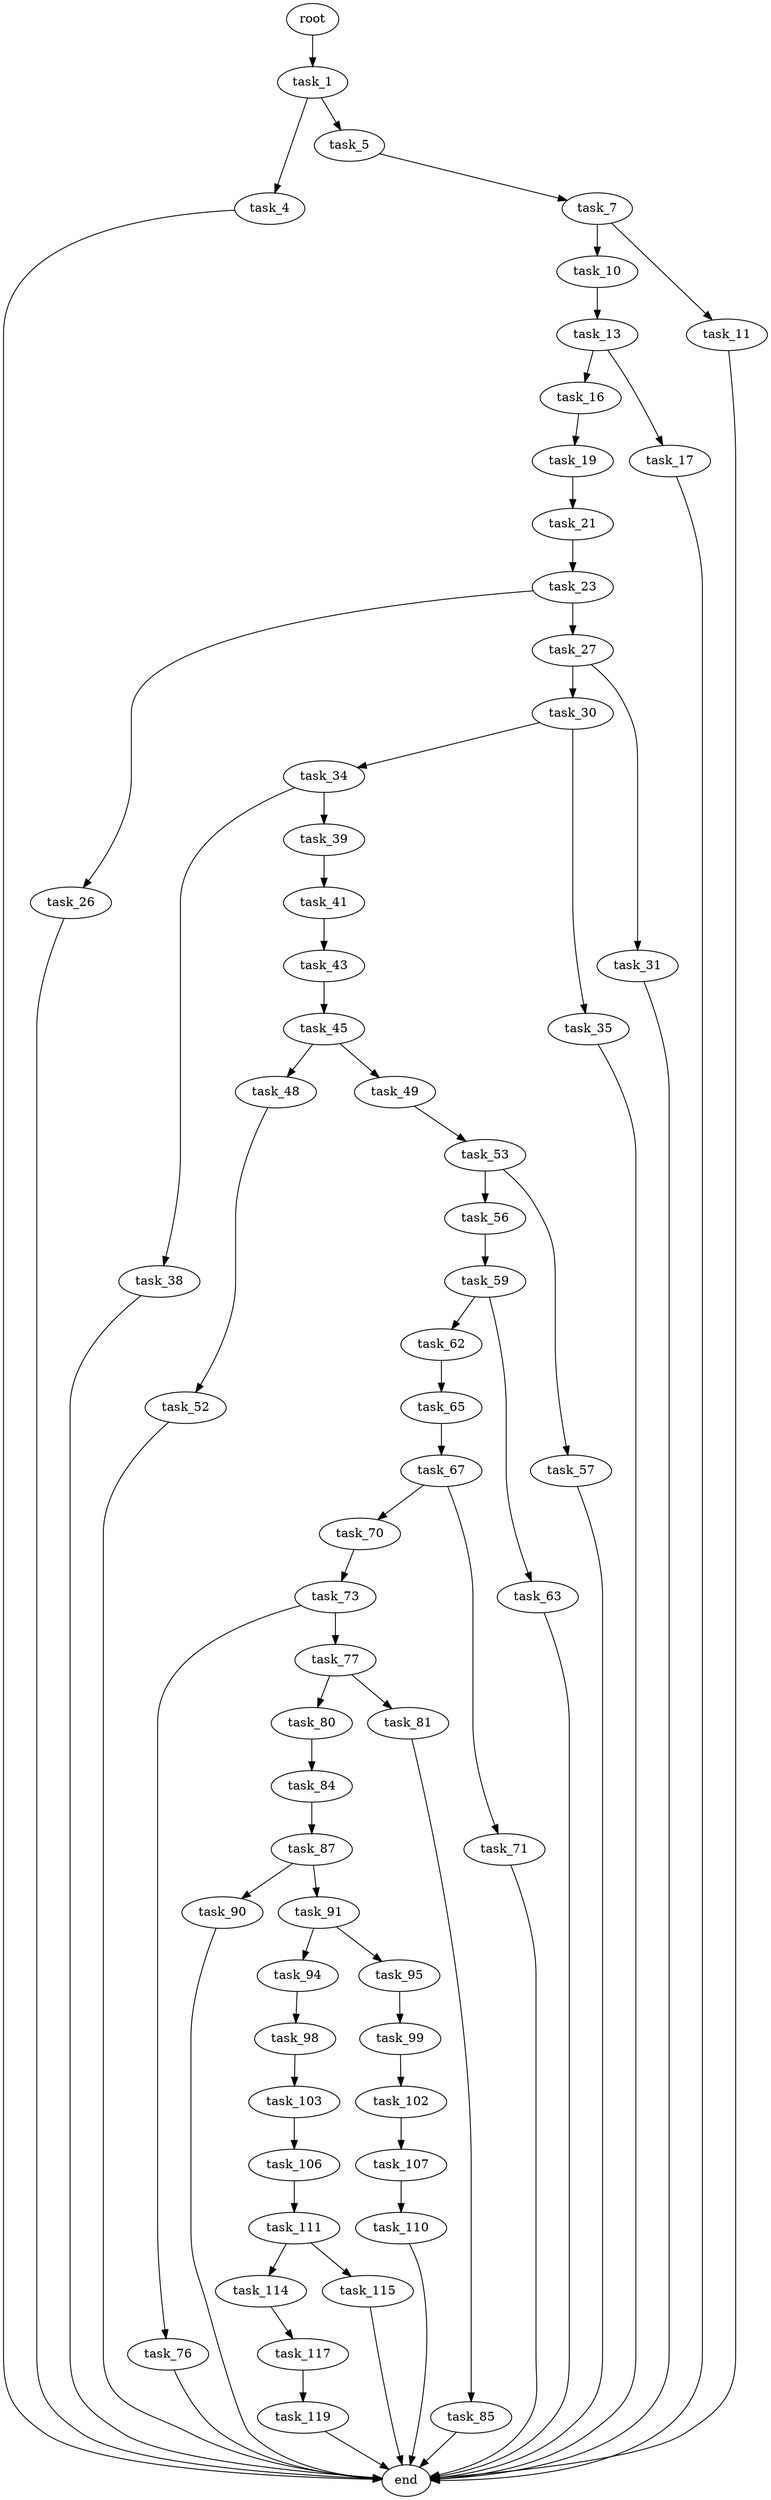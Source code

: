 digraph G {
  root [size="0.000000"];
  task_1 [size="16214066771.000000"];
  task_4 [size="231928233984.000000"];
  task_5 [size="10149597850.000000"];
  task_7 [size="49187152397.000000"];
  task_10 [size="16222326403.000000"];
  task_11 [size="472782492469.000000"];
  task_13 [size="5319426973.000000"];
  task_16 [size="20391017352.000000"];
  task_17 [size="628713607706.000000"];
  task_19 [size="8589934592.000000"];
  task_21 [size="134217728000.000000"];
  task_23 [size="8351402759.000000"];
  task_26 [size="14513544731.000000"];
  task_27 [size="8589934592.000000"];
  task_30 [size="147479057152.000000"];
  task_31 [size="782757789696.000000"];
  task_34 [size="20748860603.000000"];
  task_35 [size="5529998621.000000"];
  task_38 [size="26488046374.000000"];
  task_39 [size="1698161786.000000"];
  task_41 [size="14107214608.000000"];
  task_43 [size="71009222318.000000"];
  task_45 [size="366127748594.000000"];
  task_48 [size="7085930725.000000"];
  task_49 [size="360321464175.000000"];
  task_52 [size="28177720343.000000"];
  task_53 [size="134217728000.000000"];
  task_56 [size="28991029248.000000"];
  task_57 [size="191409957183.000000"];
  task_59 [size="134217728000.000000"];
  task_62 [size="558695438.000000"];
  task_63 [size="87485774298.000000"];
  task_65 [size="900353563077.000000"];
  task_67 [size="368293445632.000000"];
  task_70 [size="361580539775.000000"];
  task_71 [size="549755813888.000000"];
  task_73 [size="8365966654.000000"];
  task_76 [size="28053247432.000000"];
  task_77 [size="96931955300.000000"];
  task_80 [size="1073741824000.000000"];
  task_81 [size="28991029248.000000"];
  task_84 [size="549755813888.000000"];
  task_85 [size="320974862995.000000"];
  task_87 [size="68719476736.000000"];
  task_90 [size="41149595859.000000"];
  task_91 [size="28991029248.000000"];
  task_94 [size="68719476736.000000"];
  task_95 [size="68719476736.000000"];
  task_98 [size="261136013085.000000"];
  task_99 [size="23900406917.000000"];
  task_102 [size="241350873022.000000"];
  task_103 [size="3416818180.000000"];
  task_106 [size="68719476736.000000"];
  task_107 [size="68719476736.000000"];
  task_110 [size="233694150505.000000"];
  task_111 [size="1768933988.000000"];
  task_114 [size="134217728000.000000"];
  task_115 [size="782757789696.000000"];
  task_117 [size="1073741824000.000000"];
  task_119 [size="111854797794.000000"];
  end [size="0.000000"];

  root -> task_1 [size="1.000000"];
  task_1 -> task_4 [size="411041792.000000"];
  task_1 -> task_5 [size="411041792.000000"];
  task_4 -> end [size="1.000000"];
  task_5 -> task_7 [size="301989888.000000"];
  task_7 -> task_10 [size="838860800.000000"];
  task_7 -> task_11 [size="838860800.000000"];
  task_10 -> task_13 [size="838860800.000000"];
  task_11 -> end [size="1.000000"];
  task_13 -> task_16 [size="301989888.000000"];
  task_13 -> task_17 [size="301989888.000000"];
  task_16 -> task_19 [size="536870912.000000"];
  task_17 -> end [size="1.000000"];
  task_19 -> task_21 [size="33554432.000000"];
  task_21 -> task_23 [size="209715200.000000"];
  task_23 -> task_26 [size="209715200.000000"];
  task_23 -> task_27 [size="209715200.000000"];
  task_26 -> end [size="1.000000"];
  task_27 -> task_30 [size="33554432.000000"];
  task_27 -> task_31 [size="33554432.000000"];
  task_30 -> task_34 [size="209715200.000000"];
  task_30 -> task_35 [size="209715200.000000"];
  task_31 -> end [size="1.000000"];
  task_34 -> task_38 [size="411041792.000000"];
  task_34 -> task_39 [size="411041792.000000"];
  task_35 -> end [size="1.000000"];
  task_38 -> end [size="1.000000"];
  task_39 -> task_41 [size="33554432.000000"];
  task_41 -> task_43 [size="301989888.000000"];
  task_43 -> task_45 [size="301989888.000000"];
  task_45 -> task_48 [size="301989888.000000"];
  task_45 -> task_49 [size="301989888.000000"];
  task_48 -> task_52 [size="411041792.000000"];
  task_49 -> task_53 [size="411041792.000000"];
  task_52 -> end [size="1.000000"];
  task_53 -> task_56 [size="209715200.000000"];
  task_53 -> task_57 [size="209715200.000000"];
  task_56 -> task_59 [size="75497472.000000"];
  task_57 -> end [size="1.000000"];
  task_59 -> task_62 [size="209715200.000000"];
  task_59 -> task_63 [size="209715200.000000"];
  task_62 -> task_65 [size="33554432.000000"];
  task_63 -> end [size="1.000000"];
  task_65 -> task_67 [size="838860800.000000"];
  task_67 -> task_70 [size="411041792.000000"];
  task_67 -> task_71 [size="411041792.000000"];
  task_70 -> task_73 [size="536870912.000000"];
  task_71 -> end [size="1.000000"];
  task_73 -> task_76 [size="838860800.000000"];
  task_73 -> task_77 [size="838860800.000000"];
  task_76 -> end [size="1.000000"];
  task_77 -> task_80 [size="75497472.000000"];
  task_77 -> task_81 [size="75497472.000000"];
  task_80 -> task_84 [size="838860800.000000"];
  task_81 -> task_85 [size="75497472.000000"];
  task_84 -> task_87 [size="536870912.000000"];
  task_85 -> end [size="1.000000"];
  task_87 -> task_90 [size="134217728.000000"];
  task_87 -> task_91 [size="134217728.000000"];
  task_90 -> end [size="1.000000"];
  task_91 -> task_94 [size="75497472.000000"];
  task_91 -> task_95 [size="75497472.000000"];
  task_94 -> task_98 [size="134217728.000000"];
  task_95 -> task_99 [size="134217728.000000"];
  task_98 -> task_103 [size="838860800.000000"];
  task_99 -> task_102 [size="838860800.000000"];
  task_102 -> task_107 [size="209715200.000000"];
  task_103 -> task_106 [size="209715200.000000"];
  task_106 -> task_111 [size="134217728.000000"];
  task_107 -> task_110 [size="134217728.000000"];
  task_110 -> end [size="1.000000"];
  task_111 -> task_114 [size="33554432.000000"];
  task_111 -> task_115 [size="33554432.000000"];
  task_114 -> task_117 [size="209715200.000000"];
  task_115 -> end [size="1.000000"];
  task_117 -> task_119 [size="838860800.000000"];
  task_119 -> end [size="1.000000"];
}
